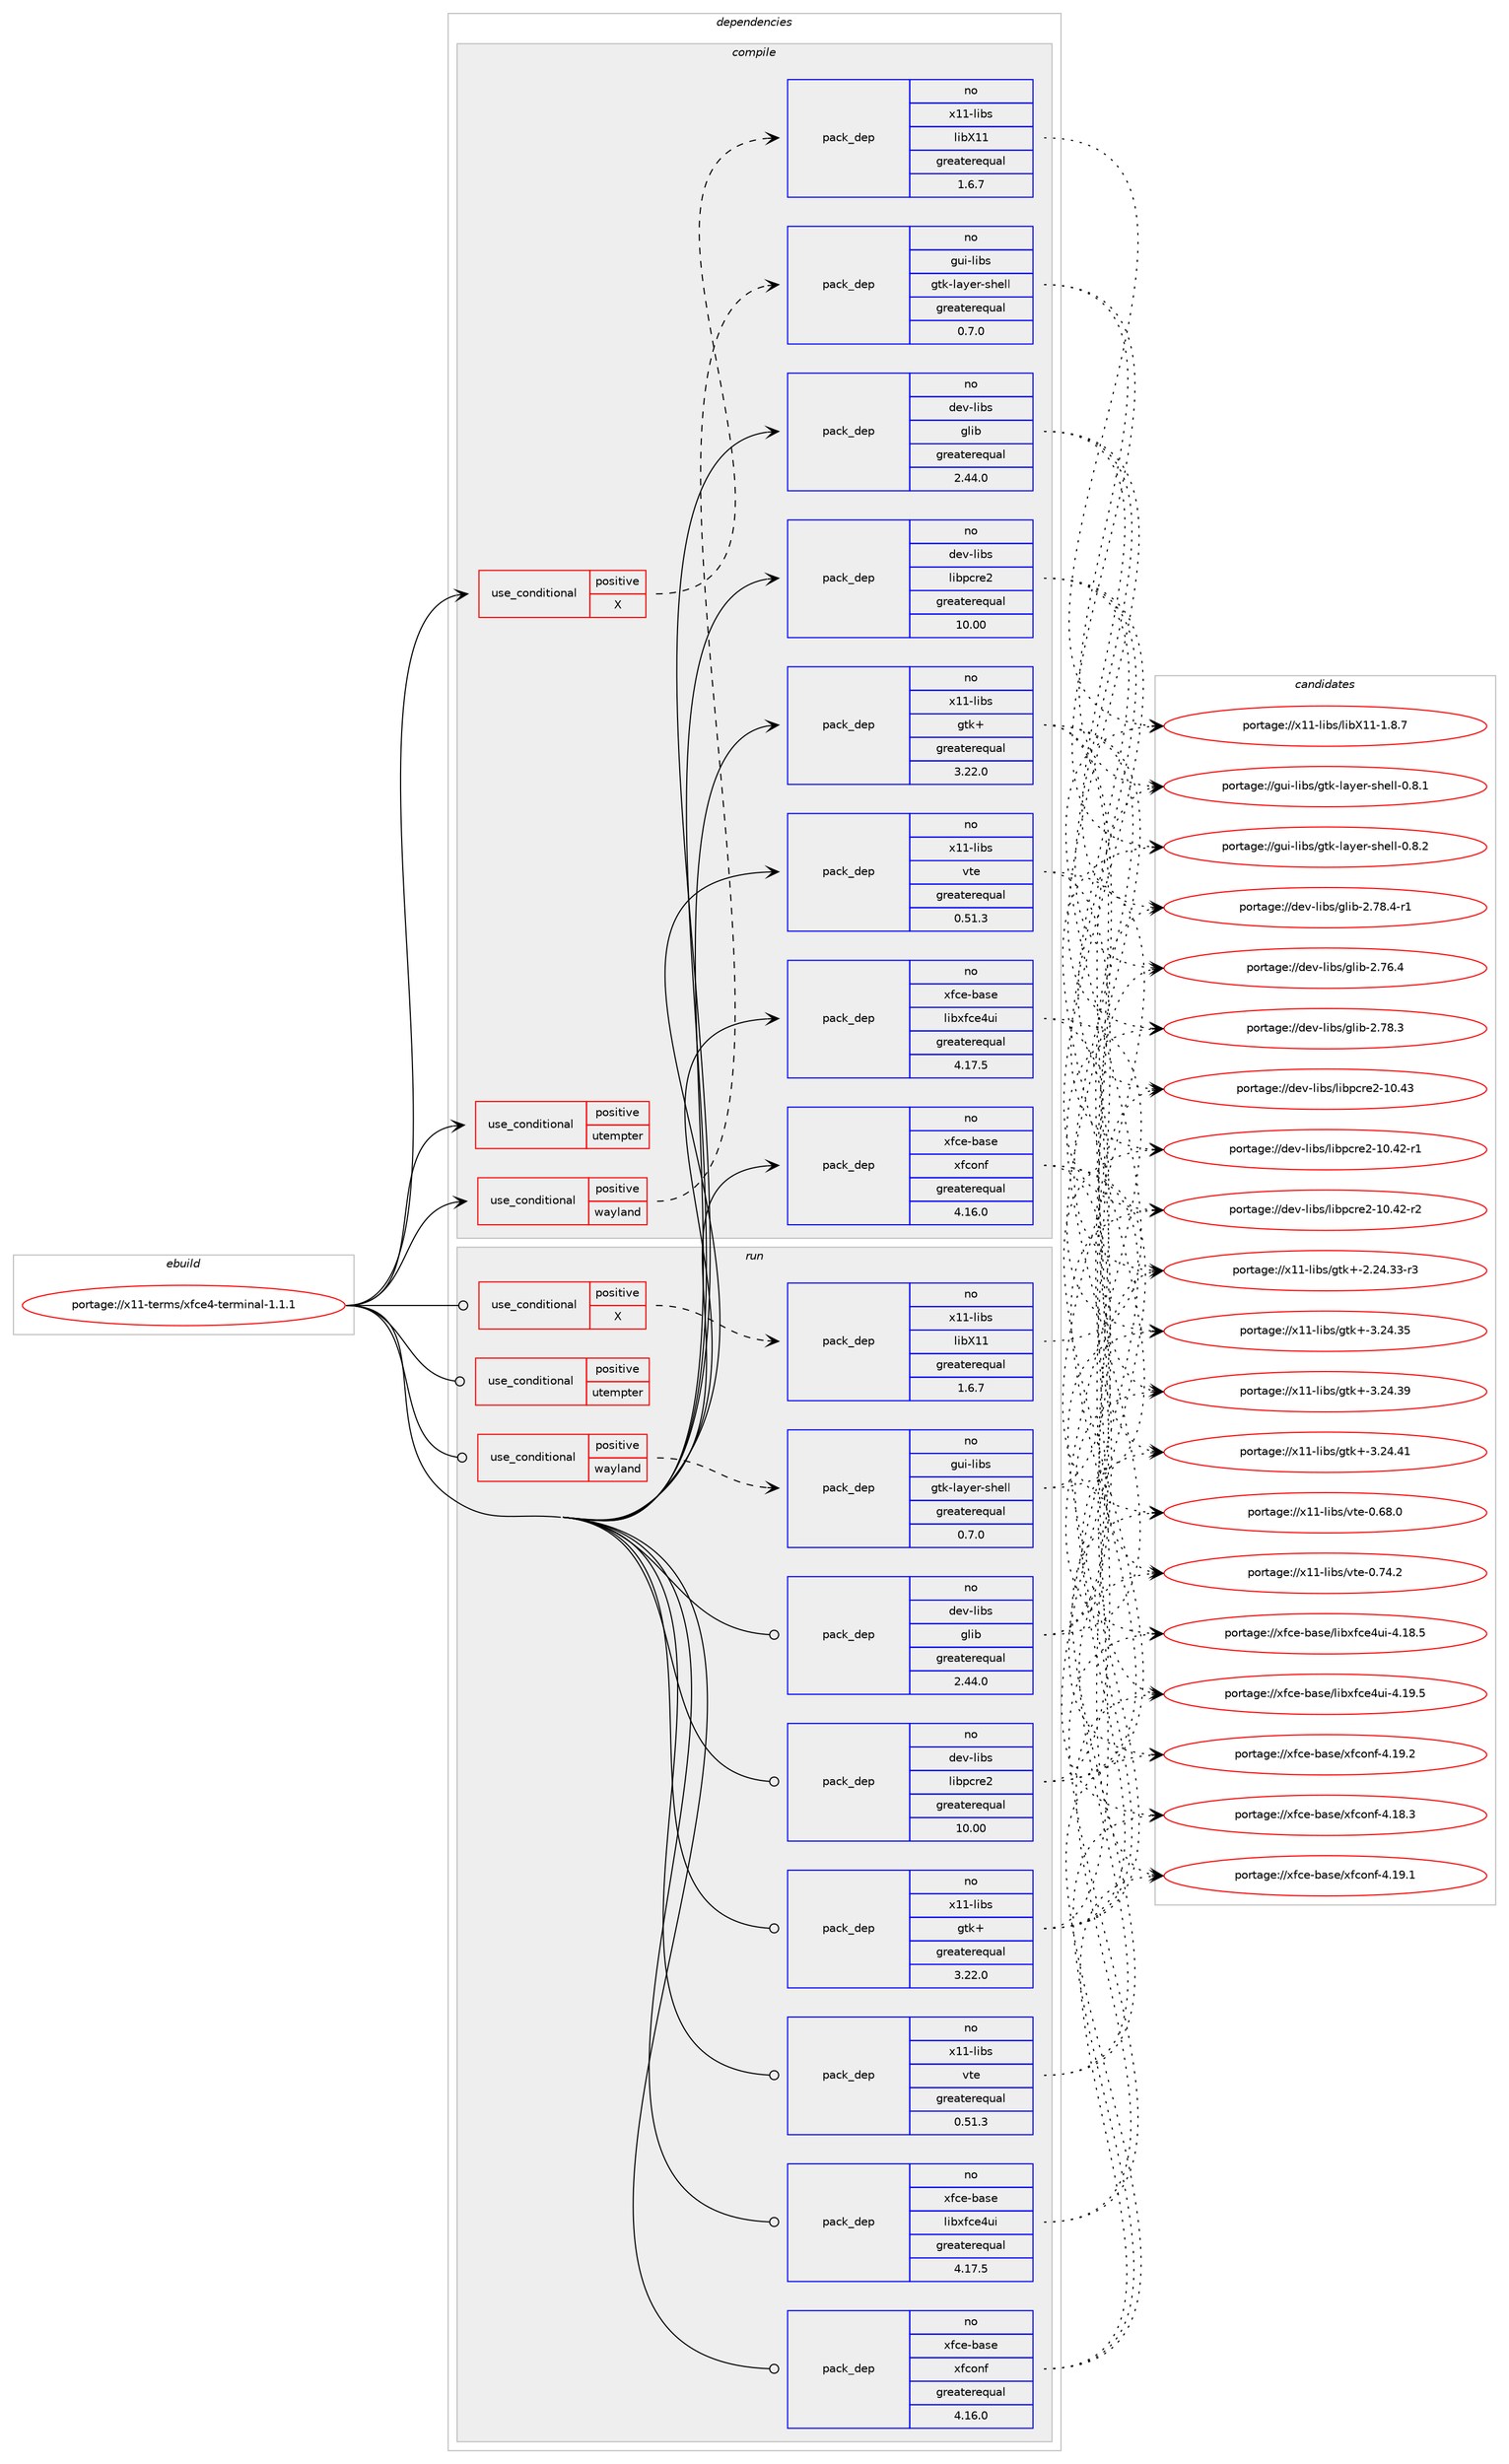 digraph prolog {

# *************
# Graph options
# *************

newrank=true;
concentrate=true;
compound=true;
graph [rankdir=LR,fontname=Helvetica,fontsize=10,ranksep=1.5];#, ranksep=2.5, nodesep=0.2];
edge  [arrowhead=vee];
node  [fontname=Helvetica,fontsize=10];

# **********
# The ebuild
# **********

subgraph cluster_leftcol {
color=gray;
rank=same;
label=<<i>ebuild</i>>;
id [label="portage://x11-terms/xfce4-terminal-1.1.1", color=red, width=4, href="../x11-terms/xfce4-terminal-1.1.1.svg"];
}

# ****************
# The dependencies
# ****************

subgraph cluster_midcol {
color=gray;
label=<<i>dependencies</i>>;
subgraph cluster_compile {
fillcolor="#eeeeee";
style=filled;
label=<<i>compile</i>>;
subgraph cond13124 {
dependency19184 [label=<<TABLE BORDER="0" CELLBORDER="1" CELLSPACING="0" CELLPADDING="4"><TR><TD ROWSPAN="3" CELLPADDING="10">use_conditional</TD></TR><TR><TD>positive</TD></TR><TR><TD>X</TD></TR></TABLE>>, shape=none, color=red];
subgraph pack5800 {
dependency19185 [label=<<TABLE BORDER="0" CELLBORDER="1" CELLSPACING="0" CELLPADDING="4" WIDTH="220"><TR><TD ROWSPAN="6" CELLPADDING="30">pack_dep</TD></TR><TR><TD WIDTH="110">no</TD></TR><TR><TD>x11-libs</TD></TR><TR><TD>libX11</TD></TR><TR><TD>greaterequal</TD></TR><TR><TD>1.6.7</TD></TR></TABLE>>, shape=none, color=blue];
}
dependency19184:e -> dependency19185:w [weight=20,style="dashed",arrowhead="vee"];
}
id:e -> dependency19184:w [weight=20,style="solid",arrowhead="vee"];
subgraph cond13125 {
dependency19186 [label=<<TABLE BORDER="0" CELLBORDER="1" CELLSPACING="0" CELLPADDING="4"><TR><TD ROWSPAN="3" CELLPADDING="10">use_conditional</TD></TR><TR><TD>positive</TD></TR><TR><TD>utempter</TD></TR></TABLE>>, shape=none, color=red];
# *** BEGIN UNKNOWN DEPENDENCY TYPE (TODO) ***
# dependency19186 -> package_dependency(portage://x11-terms/xfce4-terminal-1.1.1,install,no,sys-libs,libutempter,none,[,,],any_same_slot,[])
# *** END UNKNOWN DEPENDENCY TYPE (TODO) ***

}
id:e -> dependency19186:w [weight=20,style="solid",arrowhead="vee"];
subgraph cond13126 {
dependency19187 [label=<<TABLE BORDER="0" CELLBORDER="1" CELLSPACING="0" CELLPADDING="4"><TR><TD ROWSPAN="3" CELLPADDING="10">use_conditional</TD></TR><TR><TD>positive</TD></TR><TR><TD>wayland</TD></TR></TABLE>>, shape=none, color=red];
subgraph pack5801 {
dependency19188 [label=<<TABLE BORDER="0" CELLBORDER="1" CELLSPACING="0" CELLPADDING="4" WIDTH="220"><TR><TD ROWSPAN="6" CELLPADDING="30">pack_dep</TD></TR><TR><TD WIDTH="110">no</TD></TR><TR><TD>gui-libs</TD></TR><TR><TD>gtk-layer-shell</TD></TR><TR><TD>greaterequal</TD></TR><TR><TD>0.7.0</TD></TR></TABLE>>, shape=none, color=blue];
}
dependency19187:e -> dependency19188:w [weight=20,style="dashed",arrowhead="vee"];
}
id:e -> dependency19187:w [weight=20,style="solid",arrowhead="vee"];
subgraph pack5802 {
dependency19189 [label=<<TABLE BORDER="0" CELLBORDER="1" CELLSPACING="0" CELLPADDING="4" WIDTH="220"><TR><TD ROWSPAN="6" CELLPADDING="30">pack_dep</TD></TR><TR><TD WIDTH="110">no</TD></TR><TR><TD>dev-libs</TD></TR><TR><TD>glib</TD></TR><TR><TD>greaterequal</TD></TR><TR><TD>2.44.0</TD></TR></TABLE>>, shape=none, color=blue];
}
id:e -> dependency19189:w [weight=20,style="solid",arrowhead="vee"];
subgraph pack5803 {
dependency19190 [label=<<TABLE BORDER="0" CELLBORDER="1" CELLSPACING="0" CELLPADDING="4" WIDTH="220"><TR><TD ROWSPAN="6" CELLPADDING="30">pack_dep</TD></TR><TR><TD WIDTH="110">no</TD></TR><TR><TD>dev-libs</TD></TR><TR><TD>libpcre2</TD></TR><TR><TD>greaterequal</TD></TR><TR><TD>10.00</TD></TR></TABLE>>, shape=none, color=blue];
}
id:e -> dependency19190:w [weight=20,style="solid",arrowhead="vee"];
subgraph pack5804 {
dependency19191 [label=<<TABLE BORDER="0" CELLBORDER="1" CELLSPACING="0" CELLPADDING="4" WIDTH="220"><TR><TD ROWSPAN="6" CELLPADDING="30">pack_dep</TD></TR><TR><TD WIDTH="110">no</TD></TR><TR><TD>x11-libs</TD></TR><TR><TD>gtk+</TD></TR><TR><TD>greaterequal</TD></TR><TR><TD>3.22.0</TD></TR></TABLE>>, shape=none, color=blue];
}
id:e -> dependency19191:w [weight=20,style="solid",arrowhead="vee"];
subgraph pack5805 {
dependency19192 [label=<<TABLE BORDER="0" CELLBORDER="1" CELLSPACING="0" CELLPADDING="4" WIDTH="220"><TR><TD ROWSPAN="6" CELLPADDING="30">pack_dep</TD></TR><TR><TD WIDTH="110">no</TD></TR><TR><TD>x11-libs</TD></TR><TR><TD>vte</TD></TR><TR><TD>greaterequal</TD></TR><TR><TD>0.51.3</TD></TR></TABLE>>, shape=none, color=blue];
}
id:e -> dependency19192:w [weight=20,style="solid",arrowhead="vee"];
subgraph pack5806 {
dependency19193 [label=<<TABLE BORDER="0" CELLBORDER="1" CELLSPACING="0" CELLPADDING="4" WIDTH="220"><TR><TD ROWSPAN="6" CELLPADDING="30">pack_dep</TD></TR><TR><TD WIDTH="110">no</TD></TR><TR><TD>xfce-base</TD></TR><TR><TD>libxfce4ui</TD></TR><TR><TD>greaterequal</TD></TR><TR><TD>4.17.5</TD></TR></TABLE>>, shape=none, color=blue];
}
id:e -> dependency19193:w [weight=20,style="solid",arrowhead="vee"];
subgraph pack5807 {
dependency19194 [label=<<TABLE BORDER="0" CELLBORDER="1" CELLSPACING="0" CELLPADDING="4" WIDTH="220"><TR><TD ROWSPAN="6" CELLPADDING="30">pack_dep</TD></TR><TR><TD WIDTH="110">no</TD></TR><TR><TD>xfce-base</TD></TR><TR><TD>xfconf</TD></TR><TR><TD>greaterequal</TD></TR><TR><TD>4.16.0</TD></TR></TABLE>>, shape=none, color=blue];
}
id:e -> dependency19194:w [weight=20,style="solid",arrowhead="vee"];
}
subgraph cluster_compileandrun {
fillcolor="#eeeeee";
style=filled;
label=<<i>compile and run</i>>;
}
subgraph cluster_run {
fillcolor="#eeeeee";
style=filled;
label=<<i>run</i>>;
subgraph cond13127 {
dependency19195 [label=<<TABLE BORDER="0" CELLBORDER="1" CELLSPACING="0" CELLPADDING="4"><TR><TD ROWSPAN="3" CELLPADDING="10">use_conditional</TD></TR><TR><TD>positive</TD></TR><TR><TD>X</TD></TR></TABLE>>, shape=none, color=red];
subgraph pack5808 {
dependency19196 [label=<<TABLE BORDER="0" CELLBORDER="1" CELLSPACING="0" CELLPADDING="4" WIDTH="220"><TR><TD ROWSPAN="6" CELLPADDING="30">pack_dep</TD></TR><TR><TD WIDTH="110">no</TD></TR><TR><TD>x11-libs</TD></TR><TR><TD>libX11</TD></TR><TR><TD>greaterequal</TD></TR><TR><TD>1.6.7</TD></TR></TABLE>>, shape=none, color=blue];
}
dependency19195:e -> dependency19196:w [weight=20,style="dashed",arrowhead="vee"];
}
id:e -> dependency19195:w [weight=20,style="solid",arrowhead="odot"];
subgraph cond13128 {
dependency19197 [label=<<TABLE BORDER="0" CELLBORDER="1" CELLSPACING="0" CELLPADDING="4"><TR><TD ROWSPAN="3" CELLPADDING="10">use_conditional</TD></TR><TR><TD>positive</TD></TR><TR><TD>utempter</TD></TR></TABLE>>, shape=none, color=red];
# *** BEGIN UNKNOWN DEPENDENCY TYPE (TODO) ***
# dependency19197 -> package_dependency(portage://x11-terms/xfce4-terminal-1.1.1,run,no,sys-libs,libutempter,none,[,,],any_same_slot,[])
# *** END UNKNOWN DEPENDENCY TYPE (TODO) ***

}
id:e -> dependency19197:w [weight=20,style="solid",arrowhead="odot"];
subgraph cond13129 {
dependency19198 [label=<<TABLE BORDER="0" CELLBORDER="1" CELLSPACING="0" CELLPADDING="4"><TR><TD ROWSPAN="3" CELLPADDING="10">use_conditional</TD></TR><TR><TD>positive</TD></TR><TR><TD>wayland</TD></TR></TABLE>>, shape=none, color=red];
subgraph pack5809 {
dependency19199 [label=<<TABLE BORDER="0" CELLBORDER="1" CELLSPACING="0" CELLPADDING="4" WIDTH="220"><TR><TD ROWSPAN="6" CELLPADDING="30">pack_dep</TD></TR><TR><TD WIDTH="110">no</TD></TR><TR><TD>gui-libs</TD></TR><TR><TD>gtk-layer-shell</TD></TR><TR><TD>greaterequal</TD></TR><TR><TD>0.7.0</TD></TR></TABLE>>, shape=none, color=blue];
}
dependency19198:e -> dependency19199:w [weight=20,style="dashed",arrowhead="vee"];
}
id:e -> dependency19198:w [weight=20,style="solid",arrowhead="odot"];
subgraph pack5810 {
dependency19200 [label=<<TABLE BORDER="0" CELLBORDER="1" CELLSPACING="0" CELLPADDING="4" WIDTH="220"><TR><TD ROWSPAN="6" CELLPADDING="30">pack_dep</TD></TR><TR><TD WIDTH="110">no</TD></TR><TR><TD>dev-libs</TD></TR><TR><TD>glib</TD></TR><TR><TD>greaterequal</TD></TR><TR><TD>2.44.0</TD></TR></TABLE>>, shape=none, color=blue];
}
id:e -> dependency19200:w [weight=20,style="solid",arrowhead="odot"];
subgraph pack5811 {
dependency19201 [label=<<TABLE BORDER="0" CELLBORDER="1" CELLSPACING="0" CELLPADDING="4" WIDTH="220"><TR><TD ROWSPAN="6" CELLPADDING="30">pack_dep</TD></TR><TR><TD WIDTH="110">no</TD></TR><TR><TD>dev-libs</TD></TR><TR><TD>libpcre2</TD></TR><TR><TD>greaterequal</TD></TR><TR><TD>10.00</TD></TR></TABLE>>, shape=none, color=blue];
}
id:e -> dependency19201:w [weight=20,style="solid",arrowhead="odot"];
subgraph pack5812 {
dependency19202 [label=<<TABLE BORDER="0" CELLBORDER="1" CELLSPACING="0" CELLPADDING="4" WIDTH="220"><TR><TD ROWSPAN="6" CELLPADDING="30">pack_dep</TD></TR><TR><TD WIDTH="110">no</TD></TR><TR><TD>x11-libs</TD></TR><TR><TD>gtk+</TD></TR><TR><TD>greaterequal</TD></TR><TR><TD>3.22.0</TD></TR></TABLE>>, shape=none, color=blue];
}
id:e -> dependency19202:w [weight=20,style="solid",arrowhead="odot"];
subgraph pack5813 {
dependency19203 [label=<<TABLE BORDER="0" CELLBORDER="1" CELLSPACING="0" CELLPADDING="4" WIDTH="220"><TR><TD ROWSPAN="6" CELLPADDING="30">pack_dep</TD></TR><TR><TD WIDTH="110">no</TD></TR><TR><TD>x11-libs</TD></TR><TR><TD>vte</TD></TR><TR><TD>greaterequal</TD></TR><TR><TD>0.51.3</TD></TR></TABLE>>, shape=none, color=blue];
}
id:e -> dependency19203:w [weight=20,style="solid",arrowhead="odot"];
subgraph pack5814 {
dependency19204 [label=<<TABLE BORDER="0" CELLBORDER="1" CELLSPACING="0" CELLPADDING="4" WIDTH="220"><TR><TD ROWSPAN="6" CELLPADDING="30">pack_dep</TD></TR><TR><TD WIDTH="110">no</TD></TR><TR><TD>xfce-base</TD></TR><TR><TD>libxfce4ui</TD></TR><TR><TD>greaterequal</TD></TR><TR><TD>4.17.5</TD></TR></TABLE>>, shape=none, color=blue];
}
id:e -> dependency19204:w [weight=20,style="solid",arrowhead="odot"];
subgraph pack5815 {
dependency19205 [label=<<TABLE BORDER="0" CELLBORDER="1" CELLSPACING="0" CELLPADDING="4" WIDTH="220"><TR><TD ROWSPAN="6" CELLPADDING="30">pack_dep</TD></TR><TR><TD WIDTH="110">no</TD></TR><TR><TD>xfce-base</TD></TR><TR><TD>xfconf</TD></TR><TR><TD>greaterequal</TD></TR><TR><TD>4.16.0</TD></TR></TABLE>>, shape=none, color=blue];
}
id:e -> dependency19205:w [weight=20,style="solid",arrowhead="odot"];
}
}

# **************
# The candidates
# **************

subgraph cluster_choices {
rank=same;
color=gray;
label=<<i>candidates</i>>;

subgraph choice5800 {
color=black;
nodesep=1;
choice120494945108105981154710810598884949454946564655 [label="portage://x11-libs/libX11-1.8.7", color=red, width=4,href="../x11-libs/libX11-1.8.7.svg"];
dependency19185:e -> choice120494945108105981154710810598884949454946564655:w [style=dotted,weight="100"];
}
subgraph choice5801 {
color=black;
nodesep=1;
choice103117105451081059811547103116107451089712110111445115104101108108454846564649 [label="portage://gui-libs/gtk-layer-shell-0.8.1", color=red, width=4,href="../gui-libs/gtk-layer-shell-0.8.1.svg"];
choice103117105451081059811547103116107451089712110111445115104101108108454846564650 [label="portage://gui-libs/gtk-layer-shell-0.8.2", color=red, width=4,href="../gui-libs/gtk-layer-shell-0.8.2.svg"];
dependency19188:e -> choice103117105451081059811547103116107451089712110111445115104101108108454846564649:w [style=dotted,weight="100"];
dependency19188:e -> choice103117105451081059811547103116107451089712110111445115104101108108454846564650:w [style=dotted,weight="100"];
}
subgraph choice5802 {
color=black;
nodesep=1;
choice1001011184510810598115471031081059845504655544652 [label="portage://dev-libs/glib-2.76.4", color=red, width=4,href="../dev-libs/glib-2.76.4.svg"];
choice1001011184510810598115471031081059845504655564651 [label="portage://dev-libs/glib-2.78.3", color=red, width=4,href="../dev-libs/glib-2.78.3.svg"];
choice10010111845108105981154710310810598455046555646524511449 [label="portage://dev-libs/glib-2.78.4-r1", color=red, width=4,href="../dev-libs/glib-2.78.4-r1.svg"];
dependency19189:e -> choice1001011184510810598115471031081059845504655544652:w [style=dotted,weight="100"];
dependency19189:e -> choice1001011184510810598115471031081059845504655564651:w [style=dotted,weight="100"];
dependency19189:e -> choice10010111845108105981154710310810598455046555646524511449:w [style=dotted,weight="100"];
}
subgraph choice5803 {
color=black;
nodesep=1;
choice1001011184510810598115471081059811299114101504549484652504511449 [label="portage://dev-libs/libpcre2-10.42-r1", color=red, width=4,href="../dev-libs/libpcre2-10.42-r1.svg"];
choice1001011184510810598115471081059811299114101504549484652504511450 [label="portage://dev-libs/libpcre2-10.42-r2", color=red, width=4,href="../dev-libs/libpcre2-10.42-r2.svg"];
choice100101118451081059811547108105981129911410150454948465251 [label="portage://dev-libs/libpcre2-10.43", color=red, width=4,href="../dev-libs/libpcre2-10.43.svg"];
dependency19190:e -> choice1001011184510810598115471081059811299114101504549484652504511449:w [style=dotted,weight="100"];
dependency19190:e -> choice1001011184510810598115471081059811299114101504549484652504511450:w [style=dotted,weight="100"];
dependency19190:e -> choice100101118451081059811547108105981129911410150454948465251:w [style=dotted,weight="100"];
}
subgraph choice5804 {
color=black;
nodesep=1;
choice12049494510810598115471031161074345504650524651514511451 [label="portage://x11-libs/gtk+-2.24.33-r3", color=red, width=4,href="../x11-libs/gtk+-2.24.33-r3.svg"];
choice1204949451081059811547103116107434551465052465153 [label="portage://x11-libs/gtk+-3.24.35", color=red, width=4,href="../x11-libs/gtk+-3.24.35.svg"];
choice1204949451081059811547103116107434551465052465157 [label="portage://x11-libs/gtk+-3.24.39", color=red, width=4,href="../x11-libs/gtk+-3.24.39.svg"];
choice1204949451081059811547103116107434551465052465249 [label="portage://x11-libs/gtk+-3.24.41", color=red, width=4,href="../x11-libs/gtk+-3.24.41.svg"];
dependency19191:e -> choice12049494510810598115471031161074345504650524651514511451:w [style=dotted,weight="100"];
dependency19191:e -> choice1204949451081059811547103116107434551465052465153:w [style=dotted,weight="100"];
dependency19191:e -> choice1204949451081059811547103116107434551465052465157:w [style=dotted,weight="100"];
dependency19191:e -> choice1204949451081059811547103116107434551465052465249:w [style=dotted,weight="100"];
}
subgraph choice5805 {
color=black;
nodesep=1;
choice120494945108105981154711811610145484654564648 [label="portage://x11-libs/vte-0.68.0", color=red, width=4,href="../x11-libs/vte-0.68.0.svg"];
choice120494945108105981154711811610145484655524650 [label="portage://x11-libs/vte-0.74.2", color=red, width=4,href="../x11-libs/vte-0.74.2.svg"];
dependency19192:e -> choice120494945108105981154711811610145484654564648:w [style=dotted,weight="100"];
dependency19192:e -> choice120494945108105981154711811610145484655524650:w [style=dotted,weight="100"];
}
subgraph choice5806 {
color=black;
nodesep=1;
choice120102991014598971151014710810598120102991015211710545524649564653 [label="portage://xfce-base/libxfce4ui-4.18.5", color=red, width=4,href="../xfce-base/libxfce4ui-4.18.5.svg"];
choice120102991014598971151014710810598120102991015211710545524649574653 [label="portage://xfce-base/libxfce4ui-4.19.5", color=red, width=4,href="../xfce-base/libxfce4ui-4.19.5.svg"];
dependency19193:e -> choice120102991014598971151014710810598120102991015211710545524649564653:w [style=dotted,weight="100"];
dependency19193:e -> choice120102991014598971151014710810598120102991015211710545524649574653:w [style=dotted,weight="100"];
}
subgraph choice5807 {
color=black;
nodesep=1;
choice12010299101459897115101471201029911111010245524649564651 [label="portage://xfce-base/xfconf-4.18.3", color=red, width=4,href="../xfce-base/xfconf-4.18.3.svg"];
choice12010299101459897115101471201029911111010245524649574649 [label="portage://xfce-base/xfconf-4.19.1", color=red, width=4,href="../xfce-base/xfconf-4.19.1.svg"];
choice12010299101459897115101471201029911111010245524649574650 [label="portage://xfce-base/xfconf-4.19.2", color=red, width=4,href="../xfce-base/xfconf-4.19.2.svg"];
dependency19194:e -> choice12010299101459897115101471201029911111010245524649564651:w [style=dotted,weight="100"];
dependency19194:e -> choice12010299101459897115101471201029911111010245524649574649:w [style=dotted,weight="100"];
dependency19194:e -> choice12010299101459897115101471201029911111010245524649574650:w [style=dotted,weight="100"];
}
subgraph choice5808 {
color=black;
nodesep=1;
choice120494945108105981154710810598884949454946564655 [label="portage://x11-libs/libX11-1.8.7", color=red, width=4,href="../x11-libs/libX11-1.8.7.svg"];
dependency19196:e -> choice120494945108105981154710810598884949454946564655:w [style=dotted,weight="100"];
}
subgraph choice5809 {
color=black;
nodesep=1;
choice103117105451081059811547103116107451089712110111445115104101108108454846564649 [label="portage://gui-libs/gtk-layer-shell-0.8.1", color=red, width=4,href="../gui-libs/gtk-layer-shell-0.8.1.svg"];
choice103117105451081059811547103116107451089712110111445115104101108108454846564650 [label="portage://gui-libs/gtk-layer-shell-0.8.2", color=red, width=4,href="../gui-libs/gtk-layer-shell-0.8.2.svg"];
dependency19199:e -> choice103117105451081059811547103116107451089712110111445115104101108108454846564649:w [style=dotted,weight="100"];
dependency19199:e -> choice103117105451081059811547103116107451089712110111445115104101108108454846564650:w [style=dotted,weight="100"];
}
subgraph choice5810 {
color=black;
nodesep=1;
choice1001011184510810598115471031081059845504655544652 [label="portage://dev-libs/glib-2.76.4", color=red, width=4,href="../dev-libs/glib-2.76.4.svg"];
choice1001011184510810598115471031081059845504655564651 [label="portage://dev-libs/glib-2.78.3", color=red, width=4,href="../dev-libs/glib-2.78.3.svg"];
choice10010111845108105981154710310810598455046555646524511449 [label="portage://dev-libs/glib-2.78.4-r1", color=red, width=4,href="../dev-libs/glib-2.78.4-r1.svg"];
dependency19200:e -> choice1001011184510810598115471031081059845504655544652:w [style=dotted,weight="100"];
dependency19200:e -> choice1001011184510810598115471031081059845504655564651:w [style=dotted,weight="100"];
dependency19200:e -> choice10010111845108105981154710310810598455046555646524511449:w [style=dotted,weight="100"];
}
subgraph choice5811 {
color=black;
nodesep=1;
choice1001011184510810598115471081059811299114101504549484652504511449 [label="portage://dev-libs/libpcre2-10.42-r1", color=red, width=4,href="../dev-libs/libpcre2-10.42-r1.svg"];
choice1001011184510810598115471081059811299114101504549484652504511450 [label="portage://dev-libs/libpcre2-10.42-r2", color=red, width=4,href="../dev-libs/libpcre2-10.42-r2.svg"];
choice100101118451081059811547108105981129911410150454948465251 [label="portage://dev-libs/libpcre2-10.43", color=red, width=4,href="../dev-libs/libpcre2-10.43.svg"];
dependency19201:e -> choice1001011184510810598115471081059811299114101504549484652504511449:w [style=dotted,weight="100"];
dependency19201:e -> choice1001011184510810598115471081059811299114101504549484652504511450:w [style=dotted,weight="100"];
dependency19201:e -> choice100101118451081059811547108105981129911410150454948465251:w [style=dotted,weight="100"];
}
subgraph choice5812 {
color=black;
nodesep=1;
choice12049494510810598115471031161074345504650524651514511451 [label="portage://x11-libs/gtk+-2.24.33-r3", color=red, width=4,href="../x11-libs/gtk+-2.24.33-r3.svg"];
choice1204949451081059811547103116107434551465052465153 [label="portage://x11-libs/gtk+-3.24.35", color=red, width=4,href="../x11-libs/gtk+-3.24.35.svg"];
choice1204949451081059811547103116107434551465052465157 [label="portage://x11-libs/gtk+-3.24.39", color=red, width=4,href="../x11-libs/gtk+-3.24.39.svg"];
choice1204949451081059811547103116107434551465052465249 [label="portage://x11-libs/gtk+-3.24.41", color=red, width=4,href="../x11-libs/gtk+-3.24.41.svg"];
dependency19202:e -> choice12049494510810598115471031161074345504650524651514511451:w [style=dotted,weight="100"];
dependency19202:e -> choice1204949451081059811547103116107434551465052465153:w [style=dotted,weight="100"];
dependency19202:e -> choice1204949451081059811547103116107434551465052465157:w [style=dotted,weight="100"];
dependency19202:e -> choice1204949451081059811547103116107434551465052465249:w [style=dotted,weight="100"];
}
subgraph choice5813 {
color=black;
nodesep=1;
choice120494945108105981154711811610145484654564648 [label="portage://x11-libs/vte-0.68.0", color=red, width=4,href="../x11-libs/vte-0.68.0.svg"];
choice120494945108105981154711811610145484655524650 [label="portage://x11-libs/vte-0.74.2", color=red, width=4,href="../x11-libs/vte-0.74.2.svg"];
dependency19203:e -> choice120494945108105981154711811610145484654564648:w [style=dotted,weight="100"];
dependency19203:e -> choice120494945108105981154711811610145484655524650:w [style=dotted,weight="100"];
}
subgraph choice5814 {
color=black;
nodesep=1;
choice120102991014598971151014710810598120102991015211710545524649564653 [label="portage://xfce-base/libxfce4ui-4.18.5", color=red, width=4,href="../xfce-base/libxfce4ui-4.18.5.svg"];
choice120102991014598971151014710810598120102991015211710545524649574653 [label="portage://xfce-base/libxfce4ui-4.19.5", color=red, width=4,href="../xfce-base/libxfce4ui-4.19.5.svg"];
dependency19204:e -> choice120102991014598971151014710810598120102991015211710545524649564653:w [style=dotted,weight="100"];
dependency19204:e -> choice120102991014598971151014710810598120102991015211710545524649574653:w [style=dotted,weight="100"];
}
subgraph choice5815 {
color=black;
nodesep=1;
choice12010299101459897115101471201029911111010245524649564651 [label="portage://xfce-base/xfconf-4.18.3", color=red, width=4,href="../xfce-base/xfconf-4.18.3.svg"];
choice12010299101459897115101471201029911111010245524649574649 [label="portage://xfce-base/xfconf-4.19.1", color=red, width=4,href="../xfce-base/xfconf-4.19.1.svg"];
choice12010299101459897115101471201029911111010245524649574650 [label="portage://xfce-base/xfconf-4.19.2", color=red, width=4,href="../xfce-base/xfconf-4.19.2.svg"];
dependency19205:e -> choice12010299101459897115101471201029911111010245524649564651:w [style=dotted,weight="100"];
dependency19205:e -> choice12010299101459897115101471201029911111010245524649574649:w [style=dotted,weight="100"];
dependency19205:e -> choice12010299101459897115101471201029911111010245524649574650:w [style=dotted,weight="100"];
}
}

}
